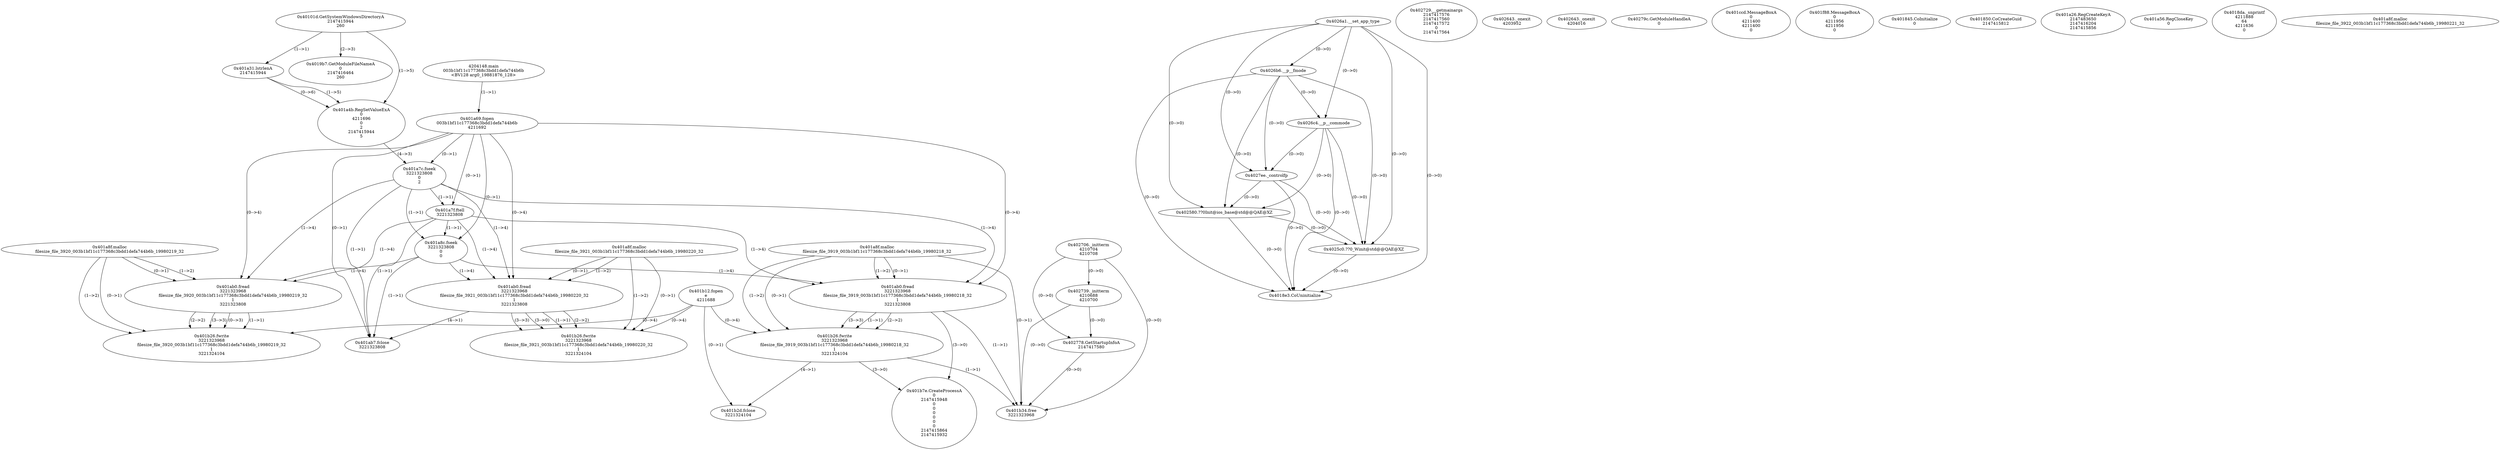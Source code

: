 // Global SCDG with merge call
digraph {
	0 [label="4204148.main
003b1bf11c177368c3bdd1defa744b6b
<BV128 arg0_19881876_128>"]
	1 [label="0x4026a1.__set_app_type
"]
	2 [label="0x4026b6.__p__fmode
"]
	1 -> 2 [label="(0-->0)"]
	3 [label="0x4026c4.__p__commode
"]
	1 -> 3 [label="(0-->0)"]
	2 -> 3 [label="(0-->0)"]
	4 [label="0x4027ee._controlfp
"]
	1 -> 4 [label="(0-->0)"]
	2 -> 4 [label="(0-->0)"]
	3 -> 4 [label="(0-->0)"]
	5 [label="0x402706._initterm
4210704
4210708"]
	6 [label="0x402729.__getmainargs
2147417576
2147417560
2147417572
0
2147417564"]
	7 [label="0x402739._initterm
4210688
4210700"]
	5 -> 7 [label="(0-->0)"]
	8 [label="0x402580.??0Init@ios_base@std@@QAE@XZ
"]
	1 -> 8 [label="(0-->0)"]
	2 -> 8 [label="(0-->0)"]
	3 -> 8 [label="(0-->0)"]
	4 -> 8 [label="(0-->0)"]
	9 [label="0x402643._onexit
4203952"]
	10 [label="0x4025c0.??0_Winit@std@@QAE@XZ
"]
	1 -> 10 [label="(0-->0)"]
	2 -> 10 [label="(0-->0)"]
	3 -> 10 [label="(0-->0)"]
	4 -> 10 [label="(0-->0)"]
	8 -> 10 [label="(0-->0)"]
	11 [label="0x402643._onexit
4204016"]
	12 [label="0x402778.GetStartupInfoA
2147417580"]
	5 -> 12 [label="(0-->0)"]
	7 -> 12 [label="(0-->0)"]
	13 [label="0x40279c.GetModuleHandleA
0"]
	14 [label="0x401ccd.MessageBoxA
0
4211400
4211400
0"]
	15 [label="0x401f88.MessageBoxA
0
4211956
4211956
0"]
	16 [label="0x401845.CoInitialize
0"]
	17 [label="0x401850.CoCreateGuid
2147415812"]
	18 [label="0x4018e3.CoUninitialize
"]
	1 -> 18 [label="(0-->0)"]
	2 -> 18 [label="(0-->0)"]
	3 -> 18 [label="(0-->0)"]
	4 -> 18 [label="(0-->0)"]
	8 -> 18 [label="(0-->0)"]
	10 -> 18 [label="(0-->0)"]
	19 [label="0x40101d.GetSystemWindowsDirectoryA
2147415944
260"]
	20 [label="0x4019b7.GetModuleFileNameA
0
2147416464
260"]
	19 -> 20 [label="(2-->3)"]
	21 [label="0x401a26.RegCreateKeyA
2147483650
2147416204
2147415856"]
	22 [label="0x401a31.lstrlenA
2147415944"]
	19 -> 22 [label="(1-->1)"]
	23 [label="0x401a4b.RegSetValueExA
0
4211696
0
2
2147415944
5"]
	19 -> 23 [label="(1-->5)"]
	22 -> 23 [label="(1-->5)"]
	22 -> 23 [label="(0-->6)"]
	24 [label="0x401a56.RegCloseKey
0"]
	25 [label="0x401a69.fopen
003b1bf11c177368c3bdd1defa744b6b
4211692"]
	0 -> 25 [label="(1-->1)"]
	26 [label="0x401a7c.fseek
3221323808
0
2"]
	25 -> 26 [label="(0-->1)"]
	23 -> 26 [label="(4-->3)"]
	27 [label="0x401a7f.ftell
3221323808"]
	25 -> 27 [label="(0-->1)"]
	26 -> 27 [label="(1-->1)"]
	28 [label="0x401a8c.fseek
3221323808
0
0"]
	25 -> 28 [label="(0-->1)"]
	26 -> 28 [label="(1-->1)"]
	27 -> 28 [label="(1-->1)"]
	29 [label="0x401a8f.malloc
filesize_file_3920_003b1bf11c177368c3bdd1defa744b6b_19980219_32"]
	30 [label="0x401ab0.fread
3221323968
filesize_file_3920_003b1bf11c177368c3bdd1defa744b6b_19980219_32
1
3221323808"]
	29 -> 30 [label="(0-->1)"]
	29 -> 30 [label="(1-->2)"]
	25 -> 30 [label="(0-->4)"]
	26 -> 30 [label="(1-->4)"]
	27 -> 30 [label="(1-->4)"]
	28 -> 30 [label="(1-->4)"]
	31 [label="0x401a8f.malloc
filesize_file_3919_003b1bf11c177368c3bdd1defa744b6b_19980218_32"]
	32 [label="0x4018da._snprintf
4211888
64
4211636
0"]
	33 [label="0x401a8f.malloc
filesize_file_3921_003b1bf11c177368c3bdd1defa744b6b_19980220_32"]
	34 [label="0x401a8f.malloc
filesize_file_3922_003b1bf11c177368c3bdd1defa744b6b_19980221_32"]
	35 [label="0x401ab0.fread
3221323968
filesize_file_3921_003b1bf11c177368c3bdd1defa744b6b_19980220_32
1
3221323808"]
	33 -> 35 [label="(0-->1)"]
	33 -> 35 [label="(1-->2)"]
	25 -> 35 [label="(0-->4)"]
	26 -> 35 [label="(1-->4)"]
	27 -> 35 [label="(1-->4)"]
	28 -> 35 [label="(1-->4)"]
	36 [label="0x401ab7.fclose
3221323808"]
	25 -> 36 [label="(0-->1)"]
	26 -> 36 [label="(1-->1)"]
	27 -> 36 [label="(1-->1)"]
	28 -> 36 [label="(1-->1)"]
	35 -> 36 [label="(4-->1)"]
	37 [label="0x401ab0.fread
3221323968
filesize_file_3919_003b1bf11c177368c3bdd1defa744b6b_19980218_32
1
3221323808"]
	31 -> 37 [label="(0-->1)"]
	31 -> 37 [label="(1-->2)"]
	25 -> 37 [label="(0-->4)"]
	26 -> 37 [label="(1-->4)"]
	27 -> 37 [label="(1-->4)"]
	28 -> 37 [label="(1-->4)"]
	38 [label="0x401b12.fopen
e
4211688"]
	39 [label="0x401b26.fwrite
3221323968
filesize_file_3919_003b1bf11c177368c3bdd1defa744b6b_19980218_32
1
3221324104"]
	31 -> 39 [label="(0-->1)"]
	37 -> 39 [label="(1-->1)"]
	31 -> 39 [label="(1-->2)"]
	37 -> 39 [label="(2-->2)"]
	37 -> 39 [label="(3-->3)"]
	38 -> 39 [label="(0-->4)"]
	40 [label="0x401b2d.fclose
3221324104"]
	38 -> 40 [label="(0-->1)"]
	39 -> 40 [label="(4-->1)"]
	41 [label="0x401b34.free
3221323968"]
	31 -> 41 [label="(0-->1)"]
	37 -> 41 [label="(1-->1)"]
	39 -> 41 [label="(1-->1)"]
	5 -> 41 [label="(0-->0)"]
	7 -> 41 [label="(0-->0)"]
	12 -> 41 [label="(0-->0)"]
	42 [label="0x401b7e.CreateProcessA
0
2147415948
0
0
0
0
0
0
2147415864
2147415932"]
	37 -> 42 [label="(3-->0)"]
	39 -> 42 [label="(3-->0)"]
	43 [label="0x401b26.fwrite
3221323968
filesize_file_3920_003b1bf11c177368c3bdd1defa744b6b_19980219_32
1
3221324104"]
	29 -> 43 [label="(0-->1)"]
	30 -> 43 [label="(1-->1)"]
	29 -> 43 [label="(1-->2)"]
	30 -> 43 [label="(2-->2)"]
	30 -> 43 [label="(3-->3)"]
	30 -> 43 [label="(0-->3)"]
	38 -> 43 [label="(0-->4)"]
	44 [label="0x401b26.fwrite
3221323968
filesize_file_3921_003b1bf11c177368c3bdd1defa744b6b_19980220_32
1
3221324104"]
	33 -> 44 [label="(0-->1)"]
	35 -> 44 [label="(1-->1)"]
	33 -> 44 [label="(1-->2)"]
	35 -> 44 [label="(2-->2)"]
	35 -> 44 [label="(3-->3)"]
	38 -> 44 [label="(0-->4)"]
	35 -> 44 [label="(3-->0)"]
}
